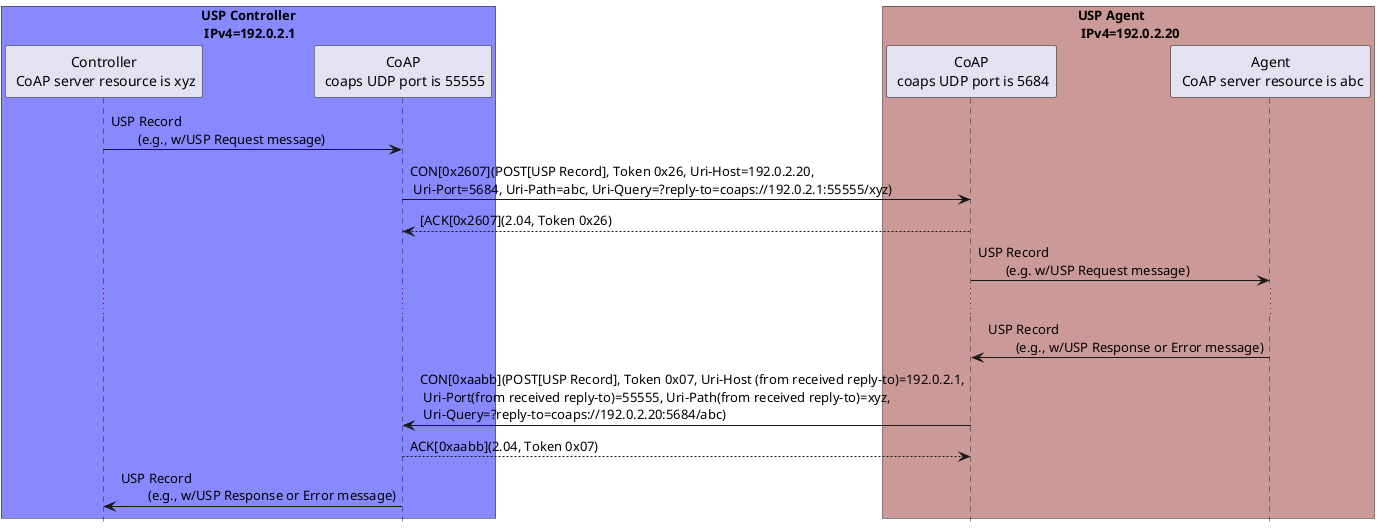 @startuml

hide footbox

box "USP Controller\n IPv4=192.0.2.1" #8888FF

participant "Controller\n CoAP server resource is xyz" as C
participant "CoAP\n coaps UDP port is 55555" as CC

end box

box "USP Agent\n IPv4=192.0.2.20" #cc9999

participant "CoAP\n coaps UDP port is 5684" as CA
participant "Agent\n CoAP server resource is abc" as A

end box

C->CC : USP Record\n\t(e.g., w/USP Request message)
CC->CA: CON[0x2607](POST[USP Record], Token 0x26, Uri-Host=192.0.2.20,\n Uri-Port=5684, Uri-Path=abc, Uri-Query=?reply-to=coaps://192.0.2.1:55555/xyz)
CC<--CA: [ACK[0x2607](2.04, Token 0x26)
CA->A : USP Record\n\t(e.g. w/USP Request message)
...
CA<-A: USP Record\n\t(e.g., w/USP Response or Error message)
CC<-CA: CON[0xaabb](POST[USP Record], Token 0x07, Uri-Host (from received reply-to)=192.0.2.1,\n Uri-Port(from received reply-to)=55555, Uri-Path(from received reply-to)=xyz,\n Uri-Query=?reply-to=coaps://192.0.2.20:5684/abc)
CC-->CA: ACK[0xaabb](2.04, Token 0x07)
C<-CC: USP Record\n\t(e.g., w/USP Response or Error message)

@enduml
